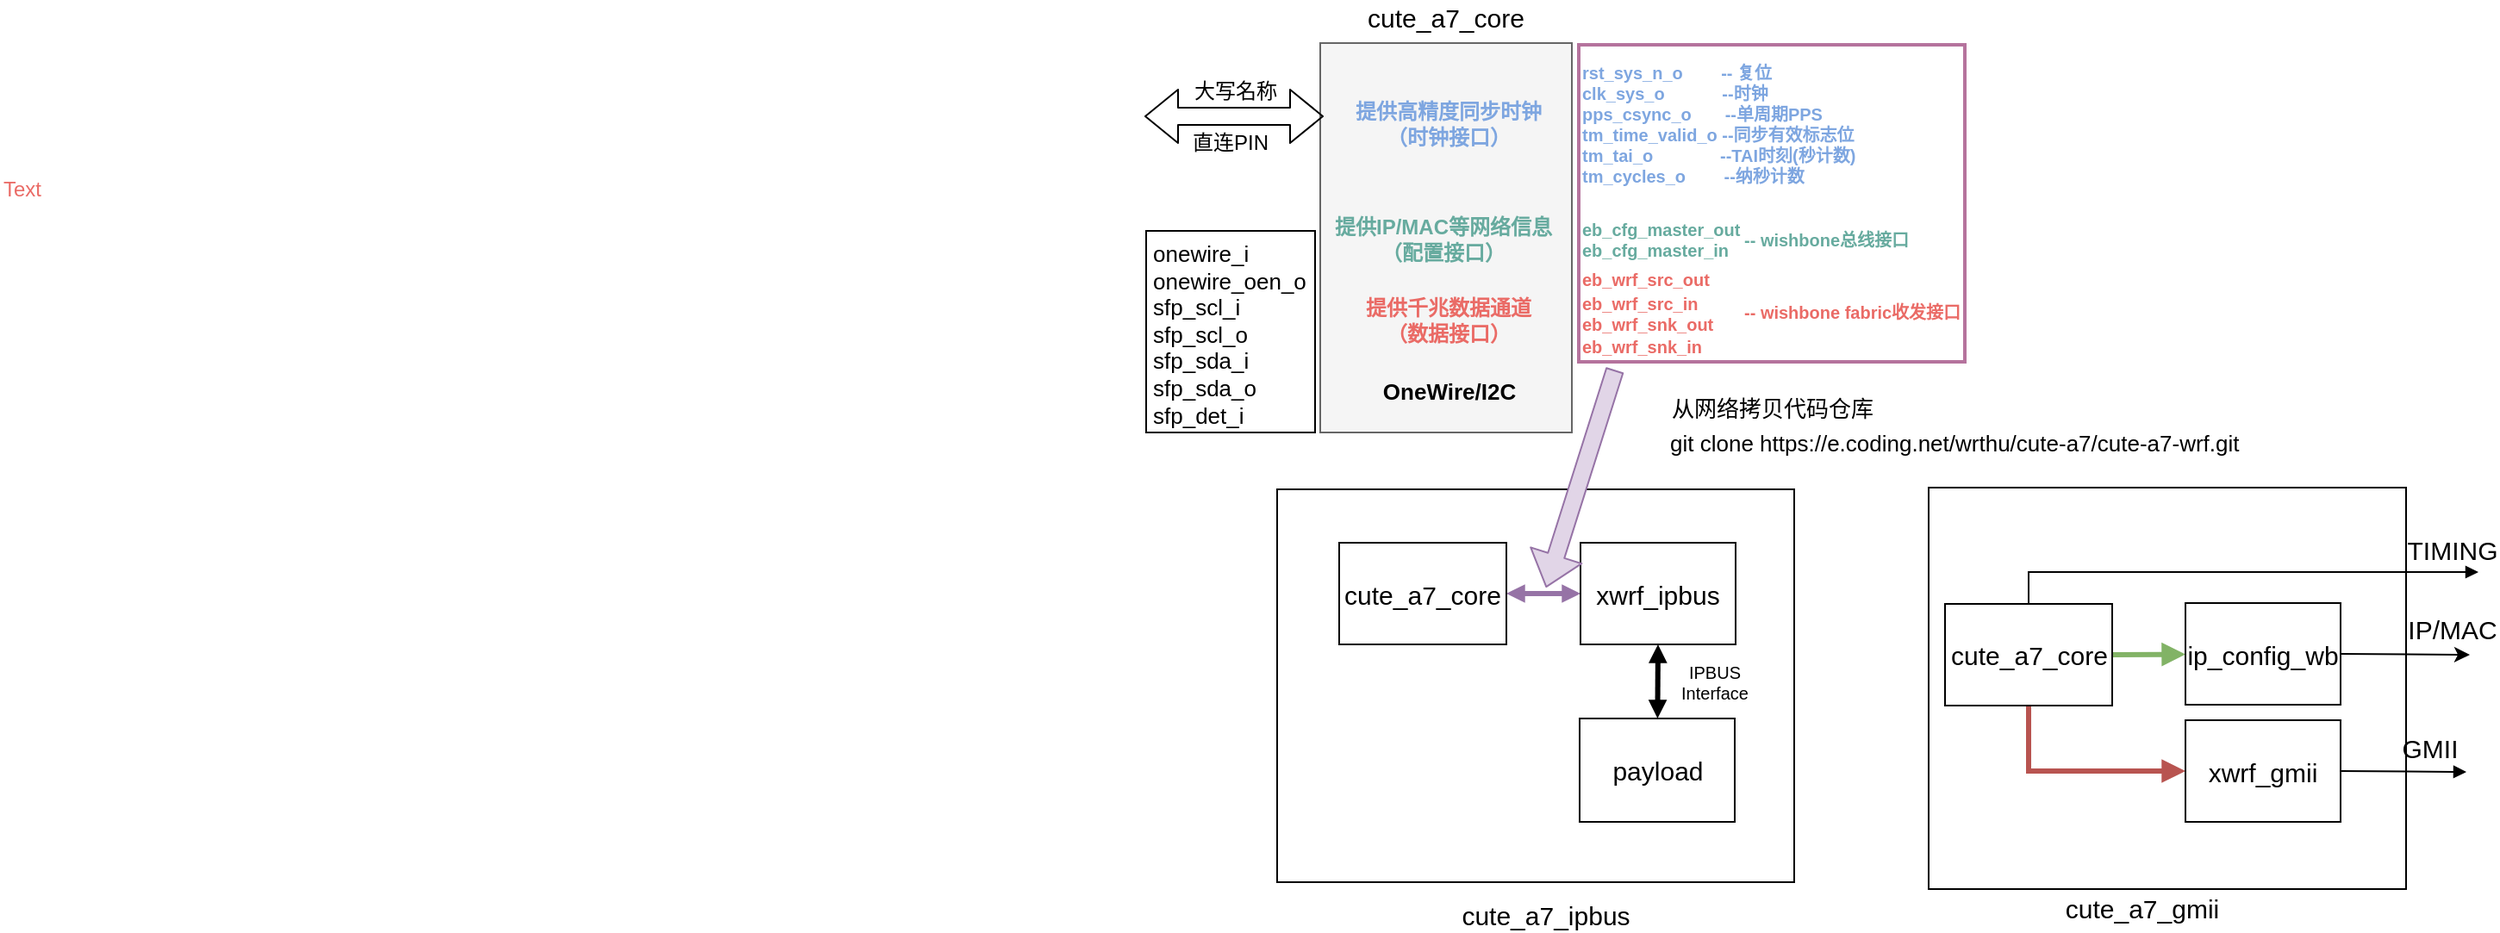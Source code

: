 <mxfile version="10.7.7" type="device"><diagram id="7yJILl3aM1WqyLYA5mxM" name="Page-1"><mxGraphModel dx="1761" dy="551" grid="0" gridSize="10" guides="1" tooltips="1" connect="1" arrows="1" fold="1" page="0" pageScale="1" pageWidth="850" pageHeight="1100" background="#ffffff" math="0" shadow="0"><root><mxCell id="0"/><mxCell id="1" parent="0"/><mxCell id="vzJqKjfI1DvVFO_eIHeB-7" value="" style="rounded=0;whiteSpace=wrap;html=1;fontSize=13;align=left;" vertex="1" parent="1"><mxGeometry x="153" y="325" width="98" height="117" as="geometry"/></mxCell><mxCell id="ITwuSroxUT-AYYqwICPu-46" value="" style="rounded=0;whiteSpace=wrap;html=1;fontSize=10;fontColor=#000000;align=center;strokeColor=#B5739D;strokeWidth=2;" parent="1" vertex="1"><mxGeometry x="404" y="217" width="224" height="184" as="geometry"/></mxCell><mxCell id="ITwuSroxUT-AYYqwICPu-1" value="" style="rounded=0;whiteSpace=wrap;html=1;fillColor=#f5f5f5;strokeColor=#666666;fontColor=#333333;" parent="1" vertex="1"><mxGeometry x="254" y="216" width="146" height="226" as="geometry"/></mxCell><mxCell id="ITwuSroxUT-AYYqwICPu-6" value="cute_a7_core" style="text;html=1;strokeColor=none;fillColor=none;align=center;verticalAlign=middle;whiteSpace=wrap;rounded=0;fontSize=15;" parent="1" vertex="1"><mxGeometry x="307" y="191" width="40" height="20" as="geometry"/></mxCell><mxCell id="ITwuSroxUT-AYYqwICPu-7" value="提供高精度同步时钟&lt;br&gt;（时钟接口）&lt;br&gt;" style="text;html=1;strokeColor=none;fillColor=none;align=center;verticalAlign=middle;whiteSpace=wrap;rounded=0;fontColor=#7EA6E0;fontStyle=1" parent="1" vertex="1"><mxGeometry x="267" y="252.5" width="123" height="20" as="geometry"/></mxCell><mxCell id="ITwuSroxUT-AYYqwICPu-8" value="提供千兆数据通道&lt;br&gt;（数据接口）&lt;br&gt;" style="text;html=1;strokeColor=none;fillColor=none;align=center;verticalAlign=middle;whiteSpace=wrap;rounded=0;fontColor=#EA6B66;fontStyle=1" parent="1" vertex="1"><mxGeometry x="267" y="367" width="123" height="20" as="geometry"/></mxCell><mxCell id="ITwuSroxUT-AYYqwICPu-9" value="提供IP/MAC等网络信息&lt;br&gt;（配置接口）&lt;br&gt;" style="text;html=1;strokeColor=none;fillColor=none;align=center;verticalAlign=middle;whiteSpace=wrap;rounded=0;fontColor=#67AB9F;fontStyle=1" parent="1" vertex="1"><mxGeometry x="261" y="319.5" width="129" height="20" as="geometry"/></mxCell><mxCell id="ITwuSroxUT-AYYqwICPu-23" value="&lt;p style=&quot;font-size: 10px;&quot;&gt;rst_sys_n_o&amp;nbsp; &amp;nbsp; &amp;nbsp; &amp;nbsp; -- 复位&lt;br style=&quot;font-size: 10px;&quot;&gt;clk_sys_o&amp;nbsp; &amp;nbsp; &amp;nbsp; &amp;nbsp; &amp;nbsp; &amp;nbsp; --时钟&lt;br style=&quot;font-size: 10px;&quot;&gt;pps_csync_o&amp;nbsp; &amp;nbsp; &amp;nbsp; &amp;nbsp;--单周期PPS&lt;br style=&quot;font-size: 10px;&quot;&gt;tm_time_valid_o --同步有效标志位&lt;br style=&quot;font-size: 10px;&quot;&gt;tm_tai_o&amp;nbsp; &amp;nbsp; &amp;nbsp; &amp;nbsp; &amp;nbsp; &amp;nbsp; &amp;nbsp; --TAI时刻(秒计数)&lt;br style=&quot;font-size: 10px;&quot;&gt;tm_cycles_o&amp;nbsp; &amp;nbsp; &amp;nbsp; &amp;nbsp; --纳秒计数&lt;/p&gt;" style="text;html=1;fontSize=10;fontColor=#7EA6E0;fontStyle=1" parent="1" vertex="1"><mxGeometry x="404" y="211" width="94" height="95" as="geometry"/></mxCell><mxCell id="ITwuSroxUT-AYYqwICPu-24" value="&lt;font color=&quot;#67ab9f&quot;&gt;eb_cfg_master_out&lt;br&gt;&lt;/font&gt;&lt;div&gt;&lt;font color=&quot;#67ab9f&quot;&gt;eb_cfg_master_in&lt;/font&gt;&lt;/div&gt;" style="text;html=1;fontSize=10;fontStyle=1" parent="1" vertex="1"><mxGeometry x="404" y="311.5" width="91" height="36" as="geometry"/></mxCell><mxCell id="ITwuSroxUT-AYYqwICPu-25" value="-- wishbone总线接口" style="text;html=1;fontSize=10;fontColor=#67AB9F;fontStyle=1" parent="1" vertex="1"><mxGeometry x="498" y="317.5" width="91" height="24" as="geometry"/></mxCell><mxCell id="ITwuSroxUT-AYYqwICPu-26" value="eb_wrf_src_out" style="text;html=1;fontSize=10;fontColor=#EA6B66;align=left;fontStyle=1" parent="1" vertex="1"><mxGeometry x="404" y="341.333" width="88" height="26" as="geometry"/></mxCell><mxCell id="ITwuSroxUT-AYYqwICPu-27" value="eb_wrf_src_in" style="text;html=1;fontSize=10;fontColor=#EA6B66;align=left;fontStyle=1" parent="1" vertex="1"><mxGeometry x="404" y="354.5" width="82" height="26" as="geometry"/></mxCell><mxCell id="ITwuSroxUT-AYYqwICPu-28" value="eb_wrf_snk_out" style="text;html=1;fontSize=10;fontColor=#EA6B66;align=left;fontStyle=1" parent="1" vertex="1"><mxGeometry x="404" y="367" width="91" height="26" as="geometry"/></mxCell><mxCell id="ITwuSroxUT-AYYqwICPu-29" value="eb_wrf_snk_in" style="text;html=1;fontSize=10;fontColor=#EA6B66;align=left;fontStyle=1" parent="1" vertex="1"><mxGeometry x="404.0" y="379.667" width="84" height="26" as="geometry"/></mxCell><mxCell id="ITwuSroxUT-AYYqwICPu-30" value="-- wishbone fabric收发接口" style="text;html=1;fontSize=10;fontColor=#EA6B66;align=left;fontStyle=1" parent="1" vertex="1"><mxGeometry x="498" y="360" width="91" height="24" as="geometry"/></mxCell><mxCell id="ITwuSroxUT-AYYqwICPu-31" value="" style="rounded=0;whiteSpace=wrap;html=1;fontSize=10;fontColor=#EA6B66;" parent="1" vertex="1"><mxGeometry x="229" y="475" width="300" height="228" as="geometry"/></mxCell><mxCell id="ITwuSroxUT-AYYqwICPu-34" value="cute_a7_ipbus" style="text;html=1;strokeColor=none;fillColor=none;align=center;verticalAlign=middle;whiteSpace=wrap;rounded=0;fontSize=15;fontColor=#000000;" parent="1" vertex="1"><mxGeometry x="364.5" y="711.5" width="40" height="20" as="geometry"/></mxCell><mxCell id="ITwuSroxUT-AYYqwICPu-42" value="" style="rounded=0;orthogonalLoop=1;jettySize=auto;startArrow=block;fontSize=10;fontColor=#000000;labelBorderColor=none;fillColor=#e1d5e7;strokeColor=#9673a6;strokeWidth=3;endArrow=block;endFill=1;startFill=1;endSize=3;startSize=3;" parent="1" source="ITwuSroxUT-AYYqwICPu-35" target="ITwuSroxUT-AYYqwICPu-41" edge="1"><mxGeometry relative="1" as="geometry"/></mxCell><mxCell id="ITwuSroxUT-AYYqwICPu-35" value="cute_a7_core" style="rounded=0;whiteSpace=wrap;html=1;fontSize=15;fontColor=#000000;align=center;" parent="1" vertex="1"><mxGeometry x="265" y="506" width="97" height="59" as="geometry"/></mxCell><mxCell id="ITwuSroxUT-AYYqwICPu-43" style="rounded=0;orthogonalLoop=1;jettySize=auto;html=0;exitX=0.5;exitY=1;exitDx=0;exitDy=0;startArrow=block;startFill=1;startSize=3;endArrow=block;endFill=1;endSize=3;strokeWidth=3;fontSize=10;fontColor=#000000;" parent="1" source="ITwuSroxUT-AYYqwICPu-41" target="ITwuSroxUT-AYYqwICPu-39" edge="1"><mxGeometry relative="1" as="geometry"/></mxCell><mxCell id="ITwuSroxUT-AYYqwICPu-41" value="&lt;div style=&quot;font-size: 15px;&quot;&gt;xwrf_ipbus&lt;/div&gt;" style="rounded=0;whiteSpace=wrap;html=1;fontSize=15;fontColor=#000000;align=center;" parent="1" vertex="1"><mxGeometry x="405" y="506" width="90" height="59" as="geometry"/></mxCell><mxCell id="ITwuSroxUT-AYYqwICPu-39" value="&lt;div style=&quot;font-size: 15px;&quot;&gt;payload&lt;/div&gt;" style="rounded=0;whiteSpace=wrap;html=1;fontSize=15;fontColor=#000000;align=center;" parent="1" vertex="1"><mxGeometry x="404.5" y="608" width="90" height="60" as="geometry"/></mxCell><mxCell id="ITwuSroxUT-AYYqwICPu-47" value="" style="shape=flexArrow;endArrow=classic;html=1;strokeWidth=1;fontSize=10;fontColor=#000000;exitX=0.25;exitY=1;exitDx=0;exitDy=0;endSize=6;startSize=6;fillColor=#e1d5e7;strokeColor=#9673a6;" parent="1" source="ITwuSroxUT-AYYqwICPu-29" edge="1"><mxGeometry width="50" height="50" relative="1" as="geometry"><mxPoint x="412" y="468" as="sourcePoint"/><mxPoint x="385" y="532" as="targetPoint"/></mxGeometry></mxCell><mxCell id="ITwuSroxUT-AYYqwICPu-48" value="IPBUS Interface" style="text;html=1;strokeColor=none;fillColor=none;align=center;verticalAlign=middle;whiteSpace=wrap;rounded=0;fontSize=10;fontColor=#000000;" parent="1" vertex="1"><mxGeometry x="454.5" y="576.5" width="56" height="20" as="geometry"/></mxCell><mxCell id="ITwuSroxUT-AYYqwICPu-54" value="" style="rounded=0;whiteSpace=wrap;html=1;fontSize=10;fontColor=#EA6B66;" parent="1" vertex="1"><mxGeometry x="607" y="474" width="277" height="233" as="geometry"/></mxCell><mxCell id="ITwuSroxUT-AYYqwICPu-58" style="edgeStyle=none;rounded=0;orthogonalLoop=1;jettySize=auto;html=0;exitX=1;exitY=0.5;exitDx=0;exitDy=0;startArrow=none;startFill=0;startSize=6;endArrow=block;endFill=1;endSize=6;strokeWidth=3;fontSize=15;fontColor=#000000;fillColor=#d5e8d4;strokeColor=#82b366;" parent="1" source="ITwuSroxUT-AYYqwICPu-56" target="ITwuSroxUT-AYYqwICPu-57" edge="1"><mxGeometry relative="1" as="geometry"/></mxCell><mxCell id="ITwuSroxUT-AYYqwICPu-60" style="edgeStyle=orthogonalEdgeStyle;rounded=0;orthogonalLoop=1;jettySize=auto;html=0;exitX=0.5;exitY=1;exitDx=0;exitDy=0;entryX=0;entryY=0.5;entryDx=0;entryDy=0;startArrow=none;startFill=0;startSize=6;endArrow=block;endFill=1;endSize=6;strokeWidth=3;fontSize=15;fontColor=#000000;fillColor=#f8cecc;strokeColor=#b85450;" parent="1" source="ITwuSroxUT-AYYqwICPu-56" target="ITwuSroxUT-AYYqwICPu-59" edge="1"><mxGeometry relative="1" as="geometry"/></mxCell><mxCell id="ITwuSroxUT-AYYqwICPu-72" style="edgeStyle=orthogonalEdgeStyle;rounded=0;orthogonalLoop=1;jettySize=auto;html=0;exitX=0.5;exitY=0;exitDx=0;exitDy=0;startArrow=none;startFill=0;startSize=6;endArrow=block;endFill=1;endSize=5;strokeWidth=1;fontSize=12;fontColor=#EA6B66;" parent="1" source="ITwuSroxUT-AYYqwICPu-56" edge="1"><mxGeometry relative="1" as="geometry"><mxPoint x="926" y="523" as="targetPoint"/><Array as="points"><mxPoint x="665" y="523"/></Array></mxGeometry></mxCell><mxCell id="ITwuSroxUT-AYYqwICPu-56" value="cute_a7_core" style="rounded=0;whiteSpace=wrap;html=1;fontSize=15;fontColor=#000000;align=center;" parent="1" vertex="1"><mxGeometry x="616.5" y="541.5" width="97" height="59" as="geometry"/></mxCell><mxCell id="ITwuSroxUT-AYYqwICPu-57" value="&lt;div style=&quot;font-size: 15px&quot;&gt;&lt;div&gt;ip_config_wb&lt;/div&gt;&lt;/div&gt;" style="rounded=0;whiteSpace=wrap;html=1;fontSize=15;fontColor=#000000;align=center;" parent="1" vertex="1"><mxGeometry x="756" y="541" width="90" height="59" as="geometry"/></mxCell><mxCell id="ITwuSroxUT-AYYqwICPu-67" style="edgeStyle=none;rounded=0;orthogonalLoop=1;jettySize=auto;html=0;exitX=1;exitY=0.5;exitDx=0;exitDy=0;startArrow=none;startFill=0;startSize=6;endArrow=block;endFill=1;endSize=5;strokeWidth=1;fontSize=15;fontColor=#000000;" parent="1" source="ITwuSroxUT-AYYqwICPu-59" edge="1"><mxGeometry relative="1" as="geometry"><mxPoint x="919" y="639" as="targetPoint"/></mxGeometry></mxCell><mxCell id="ITwuSroxUT-AYYqwICPu-59" value="&lt;div style=&quot;font-size: 15px&quot;&gt;&lt;div&gt;xwrf_gmii&lt;/div&gt;&lt;/div&gt;" style="rounded=0;whiteSpace=wrap;html=1;fontSize=15;fontColor=#000000;align=center;" parent="1" vertex="1"><mxGeometry x="756" y="609" width="90" height="59" as="geometry"/></mxCell><mxCell id="ITwuSroxUT-AYYqwICPu-64" value="" style="endArrow=classic;html=1;strokeWidth=1;fontSize=15;fontColor=#000000;exitX=1;exitY=0.5;exitDx=0;exitDy=0;" parent="1" source="ITwuSroxUT-AYYqwICPu-57" edge="1"><mxGeometry width="50" height="50" relative="1" as="geometry"><mxPoint x="871" y="601" as="sourcePoint"/><mxPoint x="921" y="571" as="targetPoint"/></mxGeometry></mxCell><mxCell id="ITwuSroxUT-AYYqwICPu-65" value="cute_a7_gmii" style="text;html=1;strokeColor=none;fillColor=none;align=center;verticalAlign=middle;whiteSpace=wrap;rounded=0;fontSize=15;fontColor=#000000;" parent="1" vertex="1"><mxGeometry x="711" y="707.5" width="40" height="20" as="geometry"/></mxCell><mxCell id="ITwuSroxUT-AYYqwICPu-66" value="IP/MAC" style="text;html=1;strokeColor=none;fillColor=none;align=center;verticalAlign=middle;whiteSpace=wrap;rounded=0;fontSize=15;fontColor=#000000;" parent="1" vertex="1"><mxGeometry x="891" y="546" width="40" height="20" as="geometry"/></mxCell><mxCell id="ITwuSroxUT-AYYqwICPu-68" value="GMII" style="text;html=1;strokeColor=none;fillColor=none;align=center;verticalAlign=middle;whiteSpace=wrap;rounded=0;fontSize=15;fontColor=#000000;" parent="1" vertex="1"><mxGeometry x="877.5" y="615" width="40" height="20" as="geometry"/></mxCell><mxCell id="ITwuSroxUT-AYYqwICPu-73" value="TIMING" style="text;html=1;strokeColor=none;fillColor=none;align=center;verticalAlign=middle;whiteSpace=wrap;rounded=0;fontSize=15;fontColor=#000000;" parent="1" vertex="1"><mxGeometry x="891" y="499.5" width="40" height="20" as="geometry"/></mxCell><mxCell id="ITwuSroxUT-AYYqwICPu-76" value="Text" style="text;html=1;resizable=0;points=[];autosize=1;align=left;verticalAlign=top;spacingTop=-4;fontSize=12;fontColor=#EA6B66;" parent="1" vertex="1"><mxGeometry x="-512" y="291" width="32" height="14" as="geometry"/></mxCell><mxCell id="vzJqKjfI1DvVFO_eIHeB-2" value="&lt;font style=&quot;font-size: 13px;&quot;&gt;git clone&amp;nbsp;&lt;/font&gt;&lt;span style=&quot;font-size: 13px;&quot;&gt;https://e.coding.net/wrthu/cute-a7/cute-a7-wrf.git&lt;/span&gt;" style="text;html=1;strokeColor=none;fillColor=none;align=left;verticalAlign=middle;whiteSpace=wrap;rounded=0;fontSize=13;" vertex="1" parent="1"><mxGeometry x="454.5" y="438" width="339" height="20" as="geometry"/></mxCell><mxCell id="vzJqKjfI1DvVFO_eIHeB-3" value="从网络拷贝代码仓库" style="text;html=1;strokeColor=none;fillColor=none;align=center;verticalAlign=middle;whiteSpace=wrap;rounded=0;fontSize=13;" vertex="1" parent="1"><mxGeometry x="443.5" y="418" width="145" height="20" as="geometry"/></mxCell><mxCell id="vzJqKjfI1DvVFO_eIHeB-6" value="&lt;div&gt;onewire_i&lt;/div&gt;&lt;div&gt;onewire_oen_o&lt;/div&gt;&lt;div&gt;sfp_scl_i&lt;/div&gt;&lt;div&gt;sfp_scl_o&lt;/div&gt;&lt;div&gt;sfp_sda_i&lt;/div&gt;&lt;div&gt;sfp_sda_o&lt;/div&gt;&lt;div&gt;sfp_det_i&lt;/div&gt;" style="text;html=1;resizable=0;points=[];autosize=1;align=left;verticalAlign=top;spacingTop=-4;fontSize=13;" vertex="1" parent="1"><mxGeometry x="155" y="328" width="99" height="112" as="geometry"/></mxCell><mxCell id="ITwuSroxUT-AYYqwICPu-19" value="" style="group" parent="1" vertex="1" connectable="0"><mxGeometry x="172" y="233.5" width="81" height="50" as="geometry"/></mxCell><mxCell id="ITwuSroxUT-AYYqwICPu-20" value="" style="shape=flexArrow;endArrow=classic;html=1;startArrow=block;" parent="ITwuSroxUT-AYYqwICPu-19" edge="1"><mxGeometry width="50" height="50" relative="1" as="geometry"><mxPoint x="-20" y="25" as="sourcePoint"/><mxPoint x="84" y="25" as="targetPoint"/></mxGeometry></mxCell><mxCell id="ITwuSroxUT-AYYqwICPu-21" value="大写名称" style="text;html=1;strokeColor=none;fillColor=none;align=center;verticalAlign=middle;whiteSpace=wrap;rounded=0;" parent="ITwuSroxUT-AYYqwICPu-19" vertex="1"><mxGeometry x="6.5" width="52" height="20" as="geometry"/></mxCell><mxCell id="ITwuSroxUT-AYYqwICPu-22" value="直连PIN" style="text;html=1;strokeColor=none;fillColor=none;align=center;verticalAlign=middle;whiteSpace=wrap;rounded=0;" parent="ITwuSroxUT-AYYqwICPu-19" vertex="1"><mxGeometry x="3.5" y="30" width="52" height="20" as="geometry"/></mxCell><mxCell id="vzJqKjfI1DvVFO_eIHeB-8" value="&lt;b&gt;OneWire/I2C&lt;/b&gt;" style="text;html=1;strokeColor=none;fillColor=none;align=center;verticalAlign=middle;whiteSpace=wrap;rounded=0;fontSize=13;fontColor=#000000;" vertex="1" parent="1"><mxGeometry x="308.5" y="408" width="40" height="20" as="geometry"/></mxCell></root></mxGraphModel></diagram></mxfile>